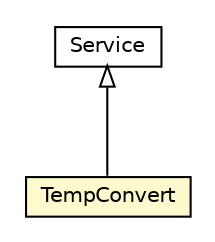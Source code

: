 #!/usr/local/bin/dot
#
# Class diagram 
# Generated by UMLGraph version R5_6-24-gf6e263 (http://www.umlgraph.org/)
#

digraph G {
	edge [fontname="Helvetica",fontsize=10,labelfontname="Helvetica",labelfontsize=10];
	node [fontname="Helvetica",fontsize=10,shape=plaintext];
	nodesep=0.25;
	ranksep=0.5;
	// com.w3schools.webservices.TempConvert
	c830 [label=<<table title="com.w3schools.webservices.TempConvert" border="0" cellborder="1" cellspacing="0" cellpadding="2" port="p" bgcolor="lemonChiffon" href="./TempConvert.html">
		<tr><td><table border="0" cellspacing="0" cellpadding="1">
<tr><td align="center" balign="center"> TempConvert </td></tr>
		</table></td></tr>
		</table>>, URL="./TempConvert.html", fontname="Helvetica", fontcolor="black", fontsize=10.0];
	//com.w3schools.webservices.TempConvert extends javax.xml.ws.Service
	c857:p -> c830:p [dir=back,arrowtail=empty];
	// javax.xml.ws.Service
	c857 [label=<<table title="javax.xml.ws.Service" border="0" cellborder="1" cellspacing="0" cellpadding="2" port="p" href="http://java.sun.com/j2se/1.4.2/docs/api/javax/xml/ws/Service.html">
		<tr><td><table border="0" cellspacing="0" cellpadding="1">
<tr><td align="center" balign="center"> Service </td></tr>
		</table></td></tr>
		</table>>, URL="http://java.sun.com/j2se/1.4.2/docs/api/javax/xml/ws/Service.html", fontname="Helvetica", fontcolor="black", fontsize=10.0];
}

